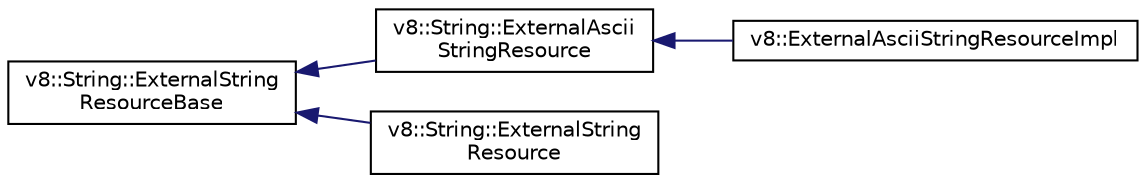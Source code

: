 digraph "Graphical Class Hierarchy"
{
  edge [fontname="Helvetica",fontsize="10",labelfontname="Helvetica",labelfontsize="10"];
  node [fontname="Helvetica",fontsize="10",shape=record];
  rankdir="LR";
  Node1 [label="v8::String::ExternalString\lResourceBase",height=0.2,width=0.4,color="black", fillcolor="white", style="filled",URL="$classv8_1_1String_1_1ExternalStringResourceBase.html"];
  Node1 -> Node2 [dir="back",color="midnightblue",fontsize="10",style="solid",fontname="Helvetica"];
  Node2 [label="v8::String::ExternalAscii\lStringResource",height=0.2,width=0.4,color="black", fillcolor="white", style="filled",URL="$classv8_1_1String_1_1ExternalAsciiStringResource.html"];
  Node2 -> Node3 [dir="back",color="midnightblue",fontsize="10",style="solid",fontname="Helvetica"];
  Node3 [label="v8::ExternalAsciiStringResourceImpl",height=0.2,width=0.4,color="black", fillcolor="white", style="filled",URL="$classv8_1_1ExternalAsciiStringResourceImpl.html"];
  Node1 -> Node4 [dir="back",color="midnightblue",fontsize="10",style="solid",fontname="Helvetica"];
  Node4 [label="v8::String::ExternalString\lResource",height=0.2,width=0.4,color="black", fillcolor="white", style="filled",URL="$classv8_1_1String_1_1ExternalStringResource.html"];
}
